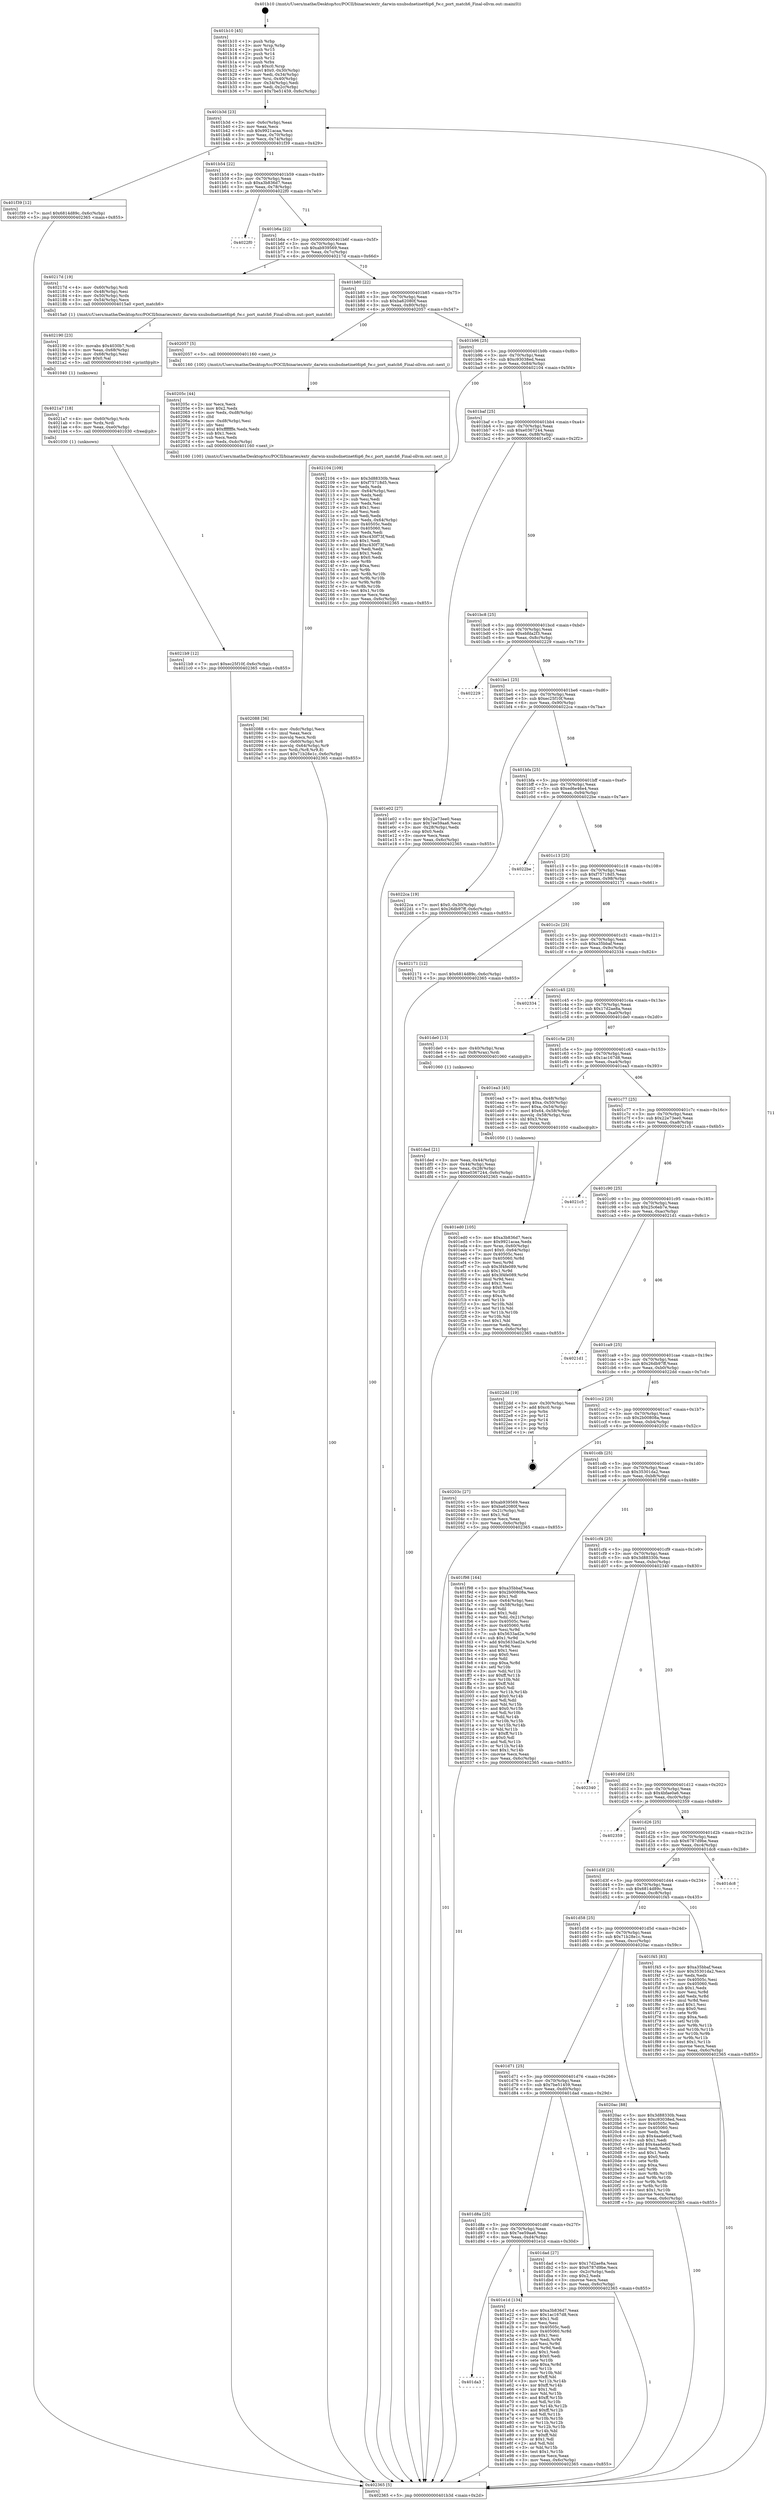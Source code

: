 digraph "0x401b10" {
  label = "0x401b10 (/mnt/c/Users/mathe/Desktop/tcc/POCII/binaries/extr_darwin-xnubsdnetinet6ip6_fw.c_port_match6_Final-ollvm.out::main(0))"
  labelloc = "t"
  node[shape=record]

  Entry [label="",width=0.3,height=0.3,shape=circle,fillcolor=black,style=filled]
  "0x401b3d" [label="{
     0x401b3d [23]\l
     | [instrs]\l
     &nbsp;&nbsp;0x401b3d \<+3\>: mov -0x6c(%rbp),%eax\l
     &nbsp;&nbsp;0x401b40 \<+2\>: mov %eax,%ecx\l
     &nbsp;&nbsp;0x401b42 \<+6\>: sub $0x9921acaa,%ecx\l
     &nbsp;&nbsp;0x401b48 \<+3\>: mov %eax,-0x70(%rbp)\l
     &nbsp;&nbsp;0x401b4b \<+3\>: mov %ecx,-0x74(%rbp)\l
     &nbsp;&nbsp;0x401b4e \<+6\>: je 0000000000401f39 \<main+0x429\>\l
  }"]
  "0x401f39" [label="{
     0x401f39 [12]\l
     | [instrs]\l
     &nbsp;&nbsp;0x401f39 \<+7\>: movl $0x6814d89c,-0x6c(%rbp)\l
     &nbsp;&nbsp;0x401f40 \<+5\>: jmp 0000000000402365 \<main+0x855\>\l
  }"]
  "0x401b54" [label="{
     0x401b54 [22]\l
     | [instrs]\l
     &nbsp;&nbsp;0x401b54 \<+5\>: jmp 0000000000401b59 \<main+0x49\>\l
     &nbsp;&nbsp;0x401b59 \<+3\>: mov -0x70(%rbp),%eax\l
     &nbsp;&nbsp;0x401b5c \<+5\>: sub $0xa3b836d7,%eax\l
     &nbsp;&nbsp;0x401b61 \<+3\>: mov %eax,-0x78(%rbp)\l
     &nbsp;&nbsp;0x401b64 \<+6\>: je 00000000004022f0 \<main+0x7e0\>\l
  }"]
  Exit [label="",width=0.3,height=0.3,shape=circle,fillcolor=black,style=filled,peripheries=2]
  "0x4022f0" [label="{
     0x4022f0\l
  }", style=dashed]
  "0x401b6a" [label="{
     0x401b6a [22]\l
     | [instrs]\l
     &nbsp;&nbsp;0x401b6a \<+5\>: jmp 0000000000401b6f \<main+0x5f\>\l
     &nbsp;&nbsp;0x401b6f \<+3\>: mov -0x70(%rbp),%eax\l
     &nbsp;&nbsp;0x401b72 \<+5\>: sub $0xab939569,%eax\l
     &nbsp;&nbsp;0x401b77 \<+3\>: mov %eax,-0x7c(%rbp)\l
     &nbsp;&nbsp;0x401b7a \<+6\>: je 000000000040217d \<main+0x66d\>\l
  }"]
  "0x4021b9" [label="{
     0x4021b9 [12]\l
     | [instrs]\l
     &nbsp;&nbsp;0x4021b9 \<+7\>: movl $0xec25f10f,-0x6c(%rbp)\l
     &nbsp;&nbsp;0x4021c0 \<+5\>: jmp 0000000000402365 \<main+0x855\>\l
  }"]
  "0x40217d" [label="{
     0x40217d [19]\l
     | [instrs]\l
     &nbsp;&nbsp;0x40217d \<+4\>: mov -0x60(%rbp),%rdi\l
     &nbsp;&nbsp;0x402181 \<+3\>: mov -0x48(%rbp),%esi\l
     &nbsp;&nbsp;0x402184 \<+4\>: mov -0x50(%rbp),%rdx\l
     &nbsp;&nbsp;0x402188 \<+3\>: mov -0x54(%rbp),%ecx\l
     &nbsp;&nbsp;0x40218b \<+5\>: call 00000000004015a0 \<port_match6\>\l
     | [calls]\l
     &nbsp;&nbsp;0x4015a0 \{1\} (/mnt/c/Users/mathe/Desktop/tcc/POCII/binaries/extr_darwin-xnubsdnetinet6ip6_fw.c_port_match6_Final-ollvm.out::port_match6)\l
  }"]
  "0x401b80" [label="{
     0x401b80 [22]\l
     | [instrs]\l
     &nbsp;&nbsp;0x401b80 \<+5\>: jmp 0000000000401b85 \<main+0x75\>\l
     &nbsp;&nbsp;0x401b85 \<+3\>: mov -0x70(%rbp),%eax\l
     &nbsp;&nbsp;0x401b88 \<+5\>: sub $0xba62080f,%eax\l
     &nbsp;&nbsp;0x401b8d \<+3\>: mov %eax,-0x80(%rbp)\l
     &nbsp;&nbsp;0x401b90 \<+6\>: je 0000000000402057 \<main+0x547\>\l
  }"]
  "0x4021a7" [label="{
     0x4021a7 [18]\l
     | [instrs]\l
     &nbsp;&nbsp;0x4021a7 \<+4\>: mov -0x60(%rbp),%rdx\l
     &nbsp;&nbsp;0x4021ab \<+3\>: mov %rdx,%rdi\l
     &nbsp;&nbsp;0x4021ae \<+6\>: mov %eax,-0xe0(%rbp)\l
     &nbsp;&nbsp;0x4021b4 \<+5\>: call 0000000000401030 \<free@plt\>\l
     | [calls]\l
     &nbsp;&nbsp;0x401030 \{1\} (unknown)\l
  }"]
  "0x402057" [label="{
     0x402057 [5]\l
     | [instrs]\l
     &nbsp;&nbsp;0x402057 \<+5\>: call 0000000000401160 \<next_i\>\l
     | [calls]\l
     &nbsp;&nbsp;0x401160 \{100\} (/mnt/c/Users/mathe/Desktop/tcc/POCII/binaries/extr_darwin-xnubsdnetinet6ip6_fw.c_port_match6_Final-ollvm.out::next_i)\l
  }"]
  "0x401b96" [label="{
     0x401b96 [25]\l
     | [instrs]\l
     &nbsp;&nbsp;0x401b96 \<+5\>: jmp 0000000000401b9b \<main+0x8b\>\l
     &nbsp;&nbsp;0x401b9b \<+3\>: mov -0x70(%rbp),%eax\l
     &nbsp;&nbsp;0x401b9e \<+5\>: sub $0xc93038ed,%eax\l
     &nbsp;&nbsp;0x401ba3 \<+6\>: mov %eax,-0x84(%rbp)\l
     &nbsp;&nbsp;0x401ba9 \<+6\>: je 0000000000402104 \<main+0x5f4\>\l
  }"]
  "0x402190" [label="{
     0x402190 [23]\l
     | [instrs]\l
     &nbsp;&nbsp;0x402190 \<+10\>: movabs $0x4030b7,%rdi\l
     &nbsp;&nbsp;0x40219a \<+3\>: mov %eax,-0x68(%rbp)\l
     &nbsp;&nbsp;0x40219d \<+3\>: mov -0x68(%rbp),%esi\l
     &nbsp;&nbsp;0x4021a0 \<+2\>: mov $0x0,%al\l
     &nbsp;&nbsp;0x4021a2 \<+5\>: call 0000000000401040 \<printf@plt\>\l
     | [calls]\l
     &nbsp;&nbsp;0x401040 \{1\} (unknown)\l
  }"]
  "0x402104" [label="{
     0x402104 [109]\l
     | [instrs]\l
     &nbsp;&nbsp;0x402104 \<+5\>: mov $0x3d88330b,%eax\l
     &nbsp;&nbsp;0x402109 \<+5\>: mov $0xf75718d5,%ecx\l
     &nbsp;&nbsp;0x40210e \<+2\>: xor %edx,%edx\l
     &nbsp;&nbsp;0x402110 \<+3\>: mov -0x64(%rbp),%esi\l
     &nbsp;&nbsp;0x402113 \<+2\>: mov %edx,%edi\l
     &nbsp;&nbsp;0x402115 \<+2\>: sub %esi,%edi\l
     &nbsp;&nbsp;0x402117 \<+2\>: mov %edx,%esi\l
     &nbsp;&nbsp;0x402119 \<+3\>: sub $0x1,%esi\l
     &nbsp;&nbsp;0x40211c \<+2\>: add %esi,%edi\l
     &nbsp;&nbsp;0x40211e \<+2\>: sub %edi,%edx\l
     &nbsp;&nbsp;0x402120 \<+3\>: mov %edx,-0x64(%rbp)\l
     &nbsp;&nbsp;0x402123 \<+7\>: mov 0x40505c,%edx\l
     &nbsp;&nbsp;0x40212a \<+7\>: mov 0x405060,%esi\l
     &nbsp;&nbsp;0x402131 \<+2\>: mov %edx,%edi\l
     &nbsp;&nbsp;0x402133 \<+6\>: sub $0xc430f73f,%edi\l
     &nbsp;&nbsp;0x402139 \<+3\>: sub $0x1,%edi\l
     &nbsp;&nbsp;0x40213c \<+6\>: add $0xc430f73f,%edi\l
     &nbsp;&nbsp;0x402142 \<+3\>: imul %edi,%edx\l
     &nbsp;&nbsp;0x402145 \<+3\>: and $0x1,%edx\l
     &nbsp;&nbsp;0x402148 \<+3\>: cmp $0x0,%edx\l
     &nbsp;&nbsp;0x40214b \<+4\>: sete %r8b\l
     &nbsp;&nbsp;0x40214f \<+3\>: cmp $0xa,%esi\l
     &nbsp;&nbsp;0x402152 \<+4\>: setl %r9b\l
     &nbsp;&nbsp;0x402156 \<+3\>: mov %r8b,%r10b\l
     &nbsp;&nbsp;0x402159 \<+3\>: and %r9b,%r10b\l
     &nbsp;&nbsp;0x40215c \<+3\>: xor %r9b,%r8b\l
     &nbsp;&nbsp;0x40215f \<+3\>: or %r8b,%r10b\l
     &nbsp;&nbsp;0x402162 \<+4\>: test $0x1,%r10b\l
     &nbsp;&nbsp;0x402166 \<+3\>: cmovne %ecx,%eax\l
     &nbsp;&nbsp;0x402169 \<+3\>: mov %eax,-0x6c(%rbp)\l
     &nbsp;&nbsp;0x40216c \<+5\>: jmp 0000000000402365 \<main+0x855\>\l
  }"]
  "0x401baf" [label="{
     0x401baf [25]\l
     | [instrs]\l
     &nbsp;&nbsp;0x401baf \<+5\>: jmp 0000000000401bb4 \<main+0xa4\>\l
     &nbsp;&nbsp;0x401bb4 \<+3\>: mov -0x70(%rbp),%eax\l
     &nbsp;&nbsp;0x401bb7 \<+5\>: sub $0xe0367244,%eax\l
     &nbsp;&nbsp;0x401bbc \<+6\>: mov %eax,-0x88(%rbp)\l
     &nbsp;&nbsp;0x401bc2 \<+6\>: je 0000000000401e02 \<main+0x2f2\>\l
  }"]
  "0x402088" [label="{
     0x402088 [36]\l
     | [instrs]\l
     &nbsp;&nbsp;0x402088 \<+6\>: mov -0xdc(%rbp),%ecx\l
     &nbsp;&nbsp;0x40208e \<+3\>: imul %eax,%ecx\l
     &nbsp;&nbsp;0x402091 \<+3\>: movslq %ecx,%rdi\l
     &nbsp;&nbsp;0x402094 \<+4\>: mov -0x60(%rbp),%r8\l
     &nbsp;&nbsp;0x402098 \<+4\>: movslq -0x64(%rbp),%r9\l
     &nbsp;&nbsp;0x40209c \<+4\>: mov %rdi,(%r8,%r9,8)\l
     &nbsp;&nbsp;0x4020a0 \<+7\>: movl $0x71b28e1c,-0x6c(%rbp)\l
     &nbsp;&nbsp;0x4020a7 \<+5\>: jmp 0000000000402365 \<main+0x855\>\l
  }"]
  "0x401e02" [label="{
     0x401e02 [27]\l
     | [instrs]\l
     &nbsp;&nbsp;0x401e02 \<+5\>: mov $0x22e73ee0,%eax\l
     &nbsp;&nbsp;0x401e07 \<+5\>: mov $0x7ee59aa6,%ecx\l
     &nbsp;&nbsp;0x401e0c \<+3\>: mov -0x28(%rbp),%edx\l
     &nbsp;&nbsp;0x401e0f \<+3\>: cmp $0x0,%edx\l
     &nbsp;&nbsp;0x401e12 \<+3\>: cmove %ecx,%eax\l
     &nbsp;&nbsp;0x401e15 \<+3\>: mov %eax,-0x6c(%rbp)\l
     &nbsp;&nbsp;0x401e18 \<+5\>: jmp 0000000000402365 \<main+0x855\>\l
  }"]
  "0x401bc8" [label="{
     0x401bc8 [25]\l
     | [instrs]\l
     &nbsp;&nbsp;0x401bc8 \<+5\>: jmp 0000000000401bcd \<main+0xbd\>\l
     &nbsp;&nbsp;0x401bcd \<+3\>: mov -0x70(%rbp),%eax\l
     &nbsp;&nbsp;0x401bd0 \<+5\>: sub $0xebfda2f3,%eax\l
     &nbsp;&nbsp;0x401bd5 \<+6\>: mov %eax,-0x8c(%rbp)\l
     &nbsp;&nbsp;0x401bdb \<+6\>: je 0000000000402229 \<main+0x719\>\l
  }"]
  "0x40205c" [label="{
     0x40205c [44]\l
     | [instrs]\l
     &nbsp;&nbsp;0x40205c \<+2\>: xor %ecx,%ecx\l
     &nbsp;&nbsp;0x40205e \<+5\>: mov $0x2,%edx\l
     &nbsp;&nbsp;0x402063 \<+6\>: mov %edx,-0xd8(%rbp)\l
     &nbsp;&nbsp;0x402069 \<+1\>: cltd\l
     &nbsp;&nbsp;0x40206a \<+6\>: mov -0xd8(%rbp),%esi\l
     &nbsp;&nbsp;0x402070 \<+2\>: idiv %esi\l
     &nbsp;&nbsp;0x402072 \<+6\>: imul $0xfffffffe,%edx,%edx\l
     &nbsp;&nbsp;0x402078 \<+3\>: sub $0x1,%ecx\l
     &nbsp;&nbsp;0x40207b \<+2\>: sub %ecx,%edx\l
     &nbsp;&nbsp;0x40207d \<+6\>: mov %edx,-0xdc(%rbp)\l
     &nbsp;&nbsp;0x402083 \<+5\>: call 0000000000401160 \<next_i\>\l
     | [calls]\l
     &nbsp;&nbsp;0x401160 \{100\} (/mnt/c/Users/mathe/Desktop/tcc/POCII/binaries/extr_darwin-xnubsdnetinet6ip6_fw.c_port_match6_Final-ollvm.out::next_i)\l
  }"]
  "0x402229" [label="{
     0x402229\l
  }", style=dashed]
  "0x401be1" [label="{
     0x401be1 [25]\l
     | [instrs]\l
     &nbsp;&nbsp;0x401be1 \<+5\>: jmp 0000000000401be6 \<main+0xd6\>\l
     &nbsp;&nbsp;0x401be6 \<+3\>: mov -0x70(%rbp),%eax\l
     &nbsp;&nbsp;0x401be9 \<+5\>: sub $0xec25f10f,%eax\l
     &nbsp;&nbsp;0x401bee \<+6\>: mov %eax,-0x90(%rbp)\l
     &nbsp;&nbsp;0x401bf4 \<+6\>: je 00000000004022ca \<main+0x7ba\>\l
  }"]
  "0x401ed0" [label="{
     0x401ed0 [105]\l
     | [instrs]\l
     &nbsp;&nbsp;0x401ed0 \<+5\>: mov $0xa3b836d7,%ecx\l
     &nbsp;&nbsp;0x401ed5 \<+5\>: mov $0x9921acaa,%edx\l
     &nbsp;&nbsp;0x401eda \<+4\>: mov %rax,-0x60(%rbp)\l
     &nbsp;&nbsp;0x401ede \<+7\>: movl $0x0,-0x64(%rbp)\l
     &nbsp;&nbsp;0x401ee5 \<+7\>: mov 0x40505c,%esi\l
     &nbsp;&nbsp;0x401eec \<+8\>: mov 0x405060,%r8d\l
     &nbsp;&nbsp;0x401ef4 \<+3\>: mov %esi,%r9d\l
     &nbsp;&nbsp;0x401ef7 \<+7\>: sub $0x3f4fe089,%r9d\l
     &nbsp;&nbsp;0x401efe \<+4\>: sub $0x1,%r9d\l
     &nbsp;&nbsp;0x401f02 \<+7\>: add $0x3f4fe089,%r9d\l
     &nbsp;&nbsp;0x401f09 \<+4\>: imul %r9d,%esi\l
     &nbsp;&nbsp;0x401f0d \<+3\>: and $0x1,%esi\l
     &nbsp;&nbsp;0x401f10 \<+3\>: cmp $0x0,%esi\l
     &nbsp;&nbsp;0x401f13 \<+4\>: sete %r10b\l
     &nbsp;&nbsp;0x401f17 \<+4\>: cmp $0xa,%r8d\l
     &nbsp;&nbsp;0x401f1b \<+4\>: setl %r11b\l
     &nbsp;&nbsp;0x401f1f \<+3\>: mov %r10b,%bl\l
     &nbsp;&nbsp;0x401f22 \<+3\>: and %r11b,%bl\l
     &nbsp;&nbsp;0x401f25 \<+3\>: xor %r11b,%r10b\l
     &nbsp;&nbsp;0x401f28 \<+3\>: or %r10b,%bl\l
     &nbsp;&nbsp;0x401f2b \<+3\>: test $0x1,%bl\l
     &nbsp;&nbsp;0x401f2e \<+3\>: cmovne %edx,%ecx\l
     &nbsp;&nbsp;0x401f31 \<+3\>: mov %ecx,-0x6c(%rbp)\l
     &nbsp;&nbsp;0x401f34 \<+5\>: jmp 0000000000402365 \<main+0x855\>\l
  }"]
  "0x4022ca" [label="{
     0x4022ca [19]\l
     | [instrs]\l
     &nbsp;&nbsp;0x4022ca \<+7\>: movl $0x0,-0x30(%rbp)\l
     &nbsp;&nbsp;0x4022d1 \<+7\>: movl $0x26db97ff,-0x6c(%rbp)\l
     &nbsp;&nbsp;0x4022d8 \<+5\>: jmp 0000000000402365 \<main+0x855\>\l
  }"]
  "0x401bfa" [label="{
     0x401bfa [25]\l
     | [instrs]\l
     &nbsp;&nbsp;0x401bfa \<+5\>: jmp 0000000000401bff \<main+0xef\>\l
     &nbsp;&nbsp;0x401bff \<+3\>: mov -0x70(%rbp),%eax\l
     &nbsp;&nbsp;0x401c02 \<+5\>: sub $0xed6e46e4,%eax\l
     &nbsp;&nbsp;0x401c07 \<+6\>: mov %eax,-0x94(%rbp)\l
     &nbsp;&nbsp;0x401c0d \<+6\>: je 00000000004022be \<main+0x7ae\>\l
  }"]
  "0x401da3" [label="{
     0x401da3\l
  }", style=dashed]
  "0x4022be" [label="{
     0x4022be\l
  }", style=dashed]
  "0x401c13" [label="{
     0x401c13 [25]\l
     | [instrs]\l
     &nbsp;&nbsp;0x401c13 \<+5\>: jmp 0000000000401c18 \<main+0x108\>\l
     &nbsp;&nbsp;0x401c18 \<+3\>: mov -0x70(%rbp),%eax\l
     &nbsp;&nbsp;0x401c1b \<+5\>: sub $0xf75718d5,%eax\l
     &nbsp;&nbsp;0x401c20 \<+6\>: mov %eax,-0x98(%rbp)\l
     &nbsp;&nbsp;0x401c26 \<+6\>: je 0000000000402171 \<main+0x661\>\l
  }"]
  "0x401e1d" [label="{
     0x401e1d [134]\l
     | [instrs]\l
     &nbsp;&nbsp;0x401e1d \<+5\>: mov $0xa3b836d7,%eax\l
     &nbsp;&nbsp;0x401e22 \<+5\>: mov $0x1ac167d8,%ecx\l
     &nbsp;&nbsp;0x401e27 \<+2\>: mov $0x1,%dl\l
     &nbsp;&nbsp;0x401e29 \<+2\>: xor %esi,%esi\l
     &nbsp;&nbsp;0x401e2b \<+7\>: mov 0x40505c,%edi\l
     &nbsp;&nbsp;0x401e32 \<+8\>: mov 0x405060,%r8d\l
     &nbsp;&nbsp;0x401e3a \<+3\>: sub $0x1,%esi\l
     &nbsp;&nbsp;0x401e3d \<+3\>: mov %edi,%r9d\l
     &nbsp;&nbsp;0x401e40 \<+3\>: add %esi,%r9d\l
     &nbsp;&nbsp;0x401e43 \<+4\>: imul %r9d,%edi\l
     &nbsp;&nbsp;0x401e47 \<+3\>: and $0x1,%edi\l
     &nbsp;&nbsp;0x401e4a \<+3\>: cmp $0x0,%edi\l
     &nbsp;&nbsp;0x401e4d \<+4\>: sete %r10b\l
     &nbsp;&nbsp;0x401e51 \<+4\>: cmp $0xa,%r8d\l
     &nbsp;&nbsp;0x401e55 \<+4\>: setl %r11b\l
     &nbsp;&nbsp;0x401e59 \<+3\>: mov %r10b,%bl\l
     &nbsp;&nbsp;0x401e5c \<+3\>: xor $0xff,%bl\l
     &nbsp;&nbsp;0x401e5f \<+3\>: mov %r11b,%r14b\l
     &nbsp;&nbsp;0x401e62 \<+4\>: xor $0xff,%r14b\l
     &nbsp;&nbsp;0x401e66 \<+3\>: xor $0x1,%dl\l
     &nbsp;&nbsp;0x401e69 \<+3\>: mov %bl,%r15b\l
     &nbsp;&nbsp;0x401e6c \<+4\>: and $0xff,%r15b\l
     &nbsp;&nbsp;0x401e70 \<+3\>: and %dl,%r10b\l
     &nbsp;&nbsp;0x401e73 \<+3\>: mov %r14b,%r12b\l
     &nbsp;&nbsp;0x401e76 \<+4\>: and $0xff,%r12b\l
     &nbsp;&nbsp;0x401e7a \<+3\>: and %dl,%r11b\l
     &nbsp;&nbsp;0x401e7d \<+3\>: or %r10b,%r15b\l
     &nbsp;&nbsp;0x401e80 \<+3\>: or %r11b,%r12b\l
     &nbsp;&nbsp;0x401e83 \<+3\>: xor %r12b,%r15b\l
     &nbsp;&nbsp;0x401e86 \<+3\>: or %r14b,%bl\l
     &nbsp;&nbsp;0x401e89 \<+3\>: xor $0xff,%bl\l
     &nbsp;&nbsp;0x401e8c \<+3\>: or $0x1,%dl\l
     &nbsp;&nbsp;0x401e8f \<+2\>: and %dl,%bl\l
     &nbsp;&nbsp;0x401e91 \<+3\>: or %bl,%r15b\l
     &nbsp;&nbsp;0x401e94 \<+4\>: test $0x1,%r15b\l
     &nbsp;&nbsp;0x401e98 \<+3\>: cmovne %ecx,%eax\l
     &nbsp;&nbsp;0x401e9b \<+3\>: mov %eax,-0x6c(%rbp)\l
     &nbsp;&nbsp;0x401e9e \<+5\>: jmp 0000000000402365 \<main+0x855\>\l
  }"]
  "0x402171" [label="{
     0x402171 [12]\l
     | [instrs]\l
     &nbsp;&nbsp;0x402171 \<+7\>: movl $0x6814d89c,-0x6c(%rbp)\l
     &nbsp;&nbsp;0x402178 \<+5\>: jmp 0000000000402365 \<main+0x855\>\l
  }"]
  "0x401c2c" [label="{
     0x401c2c [25]\l
     | [instrs]\l
     &nbsp;&nbsp;0x401c2c \<+5\>: jmp 0000000000401c31 \<main+0x121\>\l
     &nbsp;&nbsp;0x401c31 \<+3\>: mov -0x70(%rbp),%eax\l
     &nbsp;&nbsp;0x401c34 \<+5\>: sub $0xa35bbaf,%eax\l
     &nbsp;&nbsp;0x401c39 \<+6\>: mov %eax,-0x9c(%rbp)\l
     &nbsp;&nbsp;0x401c3f \<+6\>: je 0000000000402334 \<main+0x824\>\l
  }"]
  "0x401ded" [label="{
     0x401ded [21]\l
     | [instrs]\l
     &nbsp;&nbsp;0x401ded \<+3\>: mov %eax,-0x44(%rbp)\l
     &nbsp;&nbsp;0x401df0 \<+3\>: mov -0x44(%rbp),%eax\l
     &nbsp;&nbsp;0x401df3 \<+3\>: mov %eax,-0x28(%rbp)\l
     &nbsp;&nbsp;0x401df6 \<+7\>: movl $0xe0367244,-0x6c(%rbp)\l
     &nbsp;&nbsp;0x401dfd \<+5\>: jmp 0000000000402365 \<main+0x855\>\l
  }"]
  "0x402334" [label="{
     0x402334\l
  }", style=dashed]
  "0x401c45" [label="{
     0x401c45 [25]\l
     | [instrs]\l
     &nbsp;&nbsp;0x401c45 \<+5\>: jmp 0000000000401c4a \<main+0x13a\>\l
     &nbsp;&nbsp;0x401c4a \<+3\>: mov -0x70(%rbp),%eax\l
     &nbsp;&nbsp;0x401c4d \<+5\>: sub $0x17d2ae8a,%eax\l
     &nbsp;&nbsp;0x401c52 \<+6\>: mov %eax,-0xa0(%rbp)\l
     &nbsp;&nbsp;0x401c58 \<+6\>: je 0000000000401de0 \<main+0x2d0\>\l
  }"]
  "0x401b10" [label="{
     0x401b10 [45]\l
     | [instrs]\l
     &nbsp;&nbsp;0x401b10 \<+1\>: push %rbp\l
     &nbsp;&nbsp;0x401b11 \<+3\>: mov %rsp,%rbp\l
     &nbsp;&nbsp;0x401b14 \<+2\>: push %r15\l
     &nbsp;&nbsp;0x401b16 \<+2\>: push %r14\l
     &nbsp;&nbsp;0x401b18 \<+2\>: push %r12\l
     &nbsp;&nbsp;0x401b1a \<+1\>: push %rbx\l
     &nbsp;&nbsp;0x401b1b \<+7\>: sub $0xc0,%rsp\l
     &nbsp;&nbsp;0x401b22 \<+7\>: movl $0x0,-0x30(%rbp)\l
     &nbsp;&nbsp;0x401b29 \<+3\>: mov %edi,-0x34(%rbp)\l
     &nbsp;&nbsp;0x401b2c \<+4\>: mov %rsi,-0x40(%rbp)\l
     &nbsp;&nbsp;0x401b30 \<+3\>: mov -0x34(%rbp),%edi\l
     &nbsp;&nbsp;0x401b33 \<+3\>: mov %edi,-0x2c(%rbp)\l
     &nbsp;&nbsp;0x401b36 \<+7\>: movl $0x7be51459,-0x6c(%rbp)\l
  }"]
  "0x401de0" [label="{
     0x401de0 [13]\l
     | [instrs]\l
     &nbsp;&nbsp;0x401de0 \<+4\>: mov -0x40(%rbp),%rax\l
     &nbsp;&nbsp;0x401de4 \<+4\>: mov 0x8(%rax),%rdi\l
     &nbsp;&nbsp;0x401de8 \<+5\>: call 0000000000401060 \<atoi@plt\>\l
     | [calls]\l
     &nbsp;&nbsp;0x401060 \{1\} (unknown)\l
  }"]
  "0x401c5e" [label="{
     0x401c5e [25]\l
     | [instrs]\l
     &nbsp;&nbsp;0x401c5e \<+5\>: jmp 0000000000401c63 \<main+0x153\>\l
     &nbsp;&nbsp;0x401c63 \<+3\>: mov -0x70(%rbp),%eax\l
     &nbsp;&nbsp;0x401c66 \<+5\>: sub $0x1ac167d8,%eax\l
     &nbsp;&nbsp;0x401c6b \<+6\>: mov %eax,-0xa4(%rbp)\l
     &nbsp;&nbsp;0x401c71 \<+6\>: je 0000000000401ea3 \<main+0x393\>\l
  }"]
  "0x402365" [label="{
     0x402365 [5]\l
     | [instrs]\l
     &nbsp;&nbsp;0x402365 \<+5\>: jmp 0000000000401b3d \<main+0x2d\>\l
  }"]
  "0x401ea3" [label="{
     0x401ea3 [45]\l
     | [instrs]\l
     &nbsp;&nbsp;0x401ea3 \<+7\>: movl $0xa,-0x48(%rbp)\l
     &nbsp;&nbsp;0x401eaa \<+8\>: movq $0xa,-0x50(%rbp)\l
     &nbsp;&nbsp;0x401eb2 \<+7\>: movl $0xa,-0x54(%rbp)\l
     &nbsp;&nbsp;0x401eb9 \<+7\>: movl $0x64,-0x58(%rbp)\l
     &nbsp;&nbsp;0x401ec0 \<+4\>: movslq -0x58(%rbp),%rax\l
     &nbsp;&nbsp;0x401ec4 \<+4\>: shl $0x3,%rax\l
     &nbsp;&nbsp;0x401ec8 \<+3\>: mov %rax,%rdi\l
     &nbsp;&nbsp;0x401ecb \<+5\>: call 0000000000401050 \<malloc@plt\>\l
     | [calls]\l
     &nbsp;&nbsp;0x401050 \{1\} (unknown)\l
  }"]
  "0x401c77" [label="{
     0x401c77 [25]\l
     | [instrs]\l
     &nbsp;&nbsp;0x401c77 \<+5\>: jmp 0000000000401c7c \<main+0x16c\>\l
     &nbsp;&nbsp;0x401c7c \<+3\>: mov -0x70(%rbp),%eax\l
     &nbsp;&nbsp;0x401c7f \<+5\>: sub $0x22e73ee0,%eax\l
     &nbsp;&nbsp;0x401c84 \<+6\>: mov %eax,-0xa8(%rbp)\l
     &nbsp;&nbsp;0x401c8a \<+6\>: je 00000000004021c5 \<main+0x6b5\>\l
  }"]
  "0x401d8a" [label="{
     0x401d8a [25]\l
     | [instrs]\l
     &nbsp;&nbsp;0x401d8a \<+5\>: jmp 0000000000401d8f \<main+0x27f\>\l
     &nbsp;&nbsp;0x401d8f \<+3\>: mov -0x70(%rbp),%eax\l
     &nbsp;&nbsp;0x401d92 \<+5\>: sub $0x7ee59aa6,%eax\l
     &nbsp;&nbsp;0x401d97 \<+6\>: mov %eax,-0xd4(%rbp)\l
     &nbsp;&nbsp;0x401d9d \<+6\>: je 0000000000401e1d \<main+0x30d\>\l
  }"]
  "0x4021c5" [label="{
     0x4021c5\l
  }", style=dashed]
  "0x401c90" [label="{
     0x401c90 [25]\l
     | [instrs]\l
     &nbsp;&nbsp;0x401c90 \<+5\>: jmp 0000000000401c95 \<main+0x185\>\l
     &nbsp;&nbsp;0x401c95 \<+3\>: mov -0x70(%rbp),%eax\l
     &nbsp;&nbsp;0x401c98 \<+5\>: sub $0x25c6eb7e,%eax\l
     &nbsp;&nbsp;0x401c9d \<+6\>: mov %eax,-0xac(%rbp)\l
     &nbsp;&nbsp;0x401ca3 \<+6\>: je 00000000004021d1 \<main+0x6c1\>\l
  }"]
  "0x401dad" [label="{
     0x401dad [27]\l
     | [instrs]\l
     &nbsp;&nbsp;0x401dad \<+5\>: mov $0x17d2ae8a,%eax\l
     &nbsp;&nbsp;0x401db2 \<+5\>: mov $0x6787d9be,%ecx\l
     &nbsp;&nbsp;0x401db7 \<+3\>: mov -0x2c(%rbp),%edx\l
     &nbsp;&nbsp;0x401dba \<+3\>: cmp $0x2,%edx\l
     &nbsp;&nbsp;0x401dbd \<+3\>: cmovne %ecx,%eax\l
     &nbsp;&nbsp;0x401dc0 \<+3\>: mov %eax,-0x6c(%rbp)\l
     &nbsp;&nbsp;0x401dc3 \<+5\>: jmp 0000000000402365 \<main+0x855\>\l
  }"]
  "0x4021d1" [label="{
     0x4021d1\l
  }", style=dashed]
  "0x401ca9" [label="{
     0x401ca9 [25]\l
     | [instrs]\l
     &nbsp;&nbsp;0x401ca9 \<+5\>: jmp 0000000000401cae \<main+0x19e\>\l
     &nbsp;&nbsp;0x401cae \<+3\>: mov -0x70(%rbp),%eax\l
     &nbsp;&nbsp;0x401cb1 \<+5\>: sub $0x26db97ff,%eax\l
     &nbsp;&nbsp;0x401cb6 \<+6\>: mov %eax,-0xb0(%rbp)\l
     &nbsp;&nbsp;0x401cbc \<+6\>: je 00000000004022dd \<main+0x7cd\>\l
  }"]
  "0x401d71" [label="{
     0x401d71 [25]\l
     | [instrs]\l
     &nbsp;&nbsp;0x401d71 \<+5\>: jmp 0000000000401d76 \<main+0x266\>\l
     &nbsp;&nbsp;0x401d76 \<+3\>: mov -0x70(%rbp),%eax\l
     &nbsp;&nbsp;0x401d79 \<+5\>: sub $0x7be51459,%eax\l
     &nbsp;&nbsp;0x401d7e \<+6\>: mov %eax,-0xd0(%rbp)\l
     &nbsp;&nbsp;0x401d84 \<+6\>: je 0000000000401dad \<main+0x29d\>\l
  }"]
  "0x4022dd" [label="{
     0x4022dd [19]\l
     | [instrs]\l
     &nbsp;&nbsp;0x4022dd \<+3\>: mov -0x30(%rbp),%eax\l
     &nbsp;&nbsp;0x4022e0 \<+7\>: add $0xc0,%rsp\l
     &nbsp;&nbsp;0x4022e7 \<+1\>: pop %rbx\l
     &nbsp;&nbsp;0x4022e8 \<+2\>: pop %r12\l
     &nbsp;&nbsp;0x4022ea \<+2\>: pop %r14\l
     &nbsp;&nbsp;0x4022ec \<+2\>: pop %r15\l
     &nbsp;&nbsp;0x4022ee \<+1\>: pop %rbp\l
     &nbsp;&nbsp;0x4022ef \<+1\>: ret\l
  }"]
  "0x401cc2" [label="{
     0x401cc2 [25]\l
     | [instrs]\l
     &nbsp;&nbsp;0x401cc2 \<+5\>: jmp 0000000000401cc7 \<main+0x1b7\>\l
     &nbsp;&nbsp;0x401cc7 \<+3\>: mov -0x70(%rbp),%eax\l
     &nbsp;&nbsp;0x401cca \<+5\>: sub $0x2b00808a,%eax\l
     &nbsp;&nbsp;0x401ccf \<+6\>: mov %eax,-0xb4(%rbp)\l
     &nbsp;&nbsp;0x401cd5 \<+6\>: je 000000000040203c \<main+0x52c\>\l
  }"]
  "0x4020ac" [label="{
     0x4020ac [88]\l
     | [instrs]\l
     &nbsp;&nbsp;0x4020ac \<+5\>: mov $0x3d88330b,%eax\l
     &nbsp;&nbsp;0x4020b1 \<+5\>: mov $0xc93038ed,%ecx\l
     &nbsp;&nbsp;0x4020b6 \<+7\>: mov 0x40505c,%edx\l
     &nbsp;&nbsp;0x4020bd \<+7\>: mov 0x405060,%esi\l
     &nbsp;&nbsp;0x4020c4 \<+2\>: mov %edx,%edi\l
     &nbsp;&nbsp;0x4020c6 \<+6\>: sub $0x4aade6cf,%edi\l
     &nbsp;&nbsp;0x4020cc \<+3\>: sub $0x1,%edi\l
     &nbsp;&nbsp;0x4020cf \<+6\>: add $0x4aade6cf,%edi\l
     &nbsp;&nbsp;0x4020d5 \<+3\>: imul %edi,%edx\l
     &nbsp;&nbsp;0x4020d8 \<+3\>: and $0x1,%edx\l
     &nbsp;&nbsp;0x4020db \<+3\>: cmp $0x0,%edx\l
     &nbsp;&nbsp;0x4020de \<+4\>: sete %r8b\l
     &nbsp;&nbsp;0x4020e2 \<+3\>: cmp $0xa,%esi\l
     &nbsp;&nbsp;0x4020e5 \<+4\>: setl %r9b\l
     &nbsp;&nbsp;0x4020e9 \<+3\>: mov %r8b,%r10b\l
     &nbsp;&nbsp;0x4020ec \<+3\>: and %r9b,%r10b\l
     &nbsp;&nbsp;0x4020ef \<+3\>: xor %r9b,%r8b\l
     &nbsp;&nbsp;0x4020f2 \<+3\>: or %r8b,%r10b\l
     &nbsp;&nbsp;0x4020f5 \<+4\>: test $0x1,%r10b\l
     &nbsp;&nbsp;0x4020f9 \<+3\>: cmovne %ecx,%eax\l
     &nbsp;&nbsp;0x4020fc \<+3\>: mov %eax,-0x6c(%rbp)\l
     &nbsp;&nbsp;0x4020ff \<+5\>: jmp 0000000000402365 \<main+0x855\>\l
  }"]
  "0x40203c" [label="{
     0x40203c [27]\l
     | [instrs]\l
     &nbsp;&nbsp;0x40203c \<+5\>: mov $0xab939569,%eax\l
     &nbsp;&nbsp;0x402041 \<+5\>: mov $0xba62080f,%ecx\l
     &nbsp;&nbsp;0x402046 \<+3\>: mov -0x21(%rbp),%dl\l
     &nbsp;&nbsp;0x402049 \<+3\>: test $0x1,%dl\l
     &nbsp;&nbsp;0x40204c \<+3\>: cmovne %ecx,%eax\l
     &nbsp;&nbsp;0x40204f \<+3\>: mov %eax,-0x6c(%rbp)\l
     &nbsp;&nbsp;0x402052 \<+5\>: jmp 0000000000402365 \<main+0x855\>\l
  }"]
  "0x401cdb" [label="{
     0x401cdb [25]\l
     | [instrs]\l
     &nbsp;&nbsp;0x401cdb \<+5\>: jmp 0000000000401ce0 \<main+0x1d0\>\l
     &nbsp;&nbsp;0x401ce0 \<+3\>: mov -0x70(%rbp),%eax\l
     &nbsp;&nbsp;0x401ce3 \<+5\>: sub $0x35301da2,%eax\l
     &nbsp;&nbsp;0x401ce8 \<+6\>: mov %eax,-0xb8(%rbp)\l
     &nbsp;&nbsp;0x401cee \<+6\>: je 0000000000401f98 \<main+0x488\>\l
  }"]
  "0x401d58" [label="{
     0x401d58 [25]\l
     | [instrs]\l
     &nbsp;&nbsp;0x401d58 \<+5\>: jmp 0000000000401d5d \<main+0x24d\>\l
     &nbsp;&nbsp;0x401d5d \<+3\>: mov -0x70(%rbp),%eax\l
     &nbsp;&nbsp;0x401d60 \<+5\>: sub $0x71b28e1c,%eax\l
     &nbsp;&nbsp;0x401d65 \<+6\>: mov %eax,-0xcc(%rbp)\l
     &nbsp;&nbsp;0x401d6b \<+6\>: je 00000000004020ac \<main+0x59c\>\l
  }"]
  "0x401f98" [label="{
     0x401f98 [164]\l
     | [instrs]\l
     &nbsp;&nbsp;0x401f98 \<+5\>: mov $0xa35bbaf,%eax\l
     &nbsp;&nbsp;0x401f9d \<+5\>: mov $0x2b00808a,%ecx\l
     &nbsp;&nbsp;0x401fa2 \<+2\>: mov $0x1,%dl\l
     &nbsp;&nbsp;0x401fa4 \<+3\>: mov -0x64(%rbp),%esi\l
     &nbsp;&nbsp;0x401fa7 \<+3\>: cmp -0x58(%rbp),%esi\l
     &nbsp;&nbsp;0x401faa \<+4\>: setl %dil\l
     &nbsp;&nbsp;0x401fae \<+4\>: and $0x1,%dil\l
     &nbsp;&nbsp;0x401fb2 \<+4\>: mov %dil,-0x21(%rbp)\l
     &nbsp;&nbsp;0x401fb6 \<+7\>: mov 0x40505c,%esi\l
     &nbsp;&nbsp;0x401fbd \<+8\>: mov 0x405060,%r8d\l
     &nbsp;&nbsp;0x401fc5 \<+3\>: mov %esi,%r9d\l
     &nbsp;&nbsp;0x401fc8 \<+7\>: sub $0x5633ad2e,%r9d\l
     &nbsp;&nbsp;0x401fcf \<+4\>: sub $0x1,%r9d\l
     &nbsp;&nbsp;0x401fd3 \<+7\>: add $0x5633ad2e,%r9d\l
     &nbsp;&nbsp;0x401fda \<+4\>: imul %r9d,%esi\l
     &nbsp;&nbsp;0x401fde \<+3\>: and $0x1,%esi\l
     &nbsp;&nbsp;0x401fe1 \<+3\>: cmp $0x0,%esi\l
     &nbsp;&nbsp;0x401fe4 \<+4\>: sete %dil\l
     &nbsp;&nbsp;0x401fe8 \<+4\>: cmp $0xa,%r8d\l
     &nbsp;&nbsp;0x401fec \<+4\>: setl %r10b\l
     &nbsp;&nbsp;0x401ff0 \<+3\>: mov %dil,%r11b\l
     &nbsp;&nbsp;0x401ff3 \<+4\>: xor $0xff,%r11b\l
     &nbsp;&nbsp;0x401ff7 \<+3\>: mov %r10b,%bl\l
     &nbsp;&nbsp;0x401ffa \<+3\>: xor $0xff,%bl\l
     &nbsp;&nbsp;0x401ffd \<+3\>: xor $0x0,%dl\l
     &nbsp;&nbsp;0x402000 \<+3\>: mov %r11b,%r14b\l
     &nbsp;&nbsp;0x402003 \<+4\>: and $0x0,%r14b\l
     &nbsp;&nbsp;0x402007 \<+3\>: and %dl,%dil\l
     &nbsp;&nbsp;0x40200a \<+3\>: mov %bl,%r15b\l
     &nbsp;&nbsp;0x40200d \<+4\>: and $0x0,%r15b\l
     &nbsp;&nbsp;0x402011 \<+3\>: and %dl,%r10b\l
     &nbsp;&nbsp;0x402014 \<+3\>: or %dil,%r14b\l
     &nbsp;&nbsp;0x402017 \<+3\>: or %r10b,%r15b\l
     &nbsp;&nbsp;0x40201a \<+3\>: xor %r15b,%r14b\l
     &nbsp;&nbsp;0x40201d \<+3\>: or %bl,%r11b\l
     &nbsp;&nbsp;0x402020 \<+4\>: xor $0xff,%r11b\l
     &nbsp;&nbsp;0x402024 \<+3\>: or $0x0,%dl\l
     &nbsp;&nbsp;0x402027 \<+3\>: and %dl,%r11b\l
     &nbsp;&nbsp;0x40202a \<+3\>: or %r11b,%r14b\l
     &nbsp;&nbsp;0x40202d \<+4\>: test $0x1,%r14b\l
     &nbsp;&nbsp;0x402031 \<+3\>: cmovne %ecx,%eax\l
     &nbsp;&nbsp;0x402034 \<+3\>: mov %eax,-0x6c(%rbp)\l
     &nbsp;&nbsp;0x402037 \<+5\>: jmp 0000000000402365 \<main+0x855\>\l
  }"]
  "0x401cf4" [label="{
     0x401cf4 [25]\l
     | [instrs]\l
     &nbsp;&nbsp;0x401cf4 \<+5\>: jmp 0000000000401cf9 \<main+0x1e9\>\l
     &nbsp;&nbsp;0x401cf9 \<+3\>: mov -0x70(%rbp),%eax\l
     &nbsp;&nbsp;0x401cfc \<+5\>: sub $0x3d88330b,%eax\l
     &nbsp;&nbsp;0x401d01 \<+6\>: mov %eax,-0xbc(%rbp)\l
     &nbsp;&nbsp;0x401d07 \<+6\>: je 0000000000402340 \<main+0x830\>\l
  }"]
  "0x401f45" [label="{
     0x401f45 [83]\l
     | [instrs]\l
     &nbsp;&nbsp;0x401f45 \<+5\>: mov $0xa35bbaf,%eax\l
     &nbsp;&nbsp;0x401f4a \<+5\>: mov $0x35301da2,%ecx\l
     &nbsp;&nbsp;0x401f4f \<+2\>: xor %edx,%edx\l
     &nbsp;&nbsp;0x401f51 \<+7\>: mov 0x40505c,%esi\l
     &nbsp;&nbsp;0x401f58 \<+7\>: mov 0x405060,%edi\l
     &nbsp;&nbsp;0x401f5f \<+3\>: sub $0x1,%edx\l
     &nbsp;&nbsp;0x401f62 \<+3\>: mov %esi,%r8d\l
     &nbsp;&nbsp;0x401f65 \<+3\>: add %edx,%r8d\l
     &nbsp;&nbsp;0x401f68 \<+4\>: imul %r8d,%esi\l
     &nbsp;&nbsp;0x401f6c \<+3\>: and $0x1,%esi\l
     &nbsp;&nbsp;0x401f6f \<+3\>: cmp $0x0,%esi\l
     &nbsp;&nbsp;0x401f72 \<+4\>: sete %r9b\l
     &nbsp;&nbsp;0x401f76 \<+3\>: cmp $0xa,%edi\l
     &nbsp;&nbsp;0x401f79 \<+4\>: setl %r10b\l
     &nbsp;&nbsp;0x401f7d \<+3\>: mov %r9b,%r11b\l
     &nbsp;&nbsp;0x401f80 \<+3\>: and %r10b,%r11b\l
     &nbsp;&nbsp;0x401f83 \<+3\>: xor %r10b,%r9b\l
     &nbsp;&nbsp;0x401f86 \<+3\>: or %r9b,%r11b\l
     &nbsp;&nbsp;0x401f89 \<+4\>: test $0x1,%r11b\l
     &nbsp;&nbsp;0x401f8d \<+3\>: cmovne %ecx,%eax\l
     &nbsp;&nbsp;0x401f90 \<+3\>: mov %eax,-0x6c(%rbp)\l
     &nbsp;&nbsp;0x401f93 \<+5\>: jmp 0000000000402365 \<main+0x855\>\l
  }"]
  "0x402340" [label="{
     0x402340\l
  }", style=dashed]
  "0x401d0d" [label="{
     0x401d0d [25]\l
     | [instrs]\l
     &nbsp;&nbsp;0x401d0d \<+5\>: jmp 0000000000401d12 \<main+0x202\>\l
     &nbsp;&nbsp;0x401d12 \<+3\>: mov -0x70(%rbp),%eax\l
     &nbsp;&nbsp;0x401d15 \<+5\>: sub $0x4bfae0a6,%eax\l
     &nbsp;&nbsp;0x401d1a \<+6\>: mov %eax,-0xc0(%rbp)\l
     &nbsp;&nbsp;0x401d20 \<+6\>: je 0000000000402359 \<main+0x849\>\l
  }"]
  "0x401d3f" [label="{
     0x401d3f [25]\l
     | [instrs]\l
     &nbsp;&nbsp;0x401d3f \<+5\>: jmp 0000000000401d44 \<main+0x234\>\l
     &nbsp;&nbsp;0x401d44 \<+3\>: mov -0x70(%rbp),%eax\l
     &nbsp;&nbsp;0x401d47 \<+5\>: sub $0x6814d89c,%eax\l
     &nbsp;&nbsp;0x401d4c \<+6\>: mov %eax,-0xc8(%rbp)\l
     &nbsp;&nbsp;0x401d52 \<+6\>: je 0000000000401f45 \<main+0x435\>\l
  }"]
  "0x402359" [label="{
     0x402359\l
  }", style=dashed]
  "0x401d26" [label="{
     0x401d26 [25]\l
     | [instrs]\l
     &nbsp;&nbsp;0x401d26 \<+5\>: jmp 0000000000401d2b \<main+0x21b\>\l
     &nbsp;&nbsp;0x401d2b \<+3\>: mov -0x70(%rbp),%eax\l
     &nbsp;&nbsp;0x401d2e \<+5\>: sub $0x6787d9be,%eax\l
     &nbsp;&nbsp;0x401d33 \<+6\>: mov %eax,-0xc4(%rbp)\l
     &nbsp;&nbsp;0x401d39 \<+6\>: je 0000000000401dc8 \<main+0x2b8\>\l
  }"]
  "0x401dc8" [label="{
     0x401dc8\l
  }", style=dashed]
  Entry -> "0x401b10" [label=" 1"]
  "0x401b3d" -> "0x401f39" [label=" 1"]
  "0x401b3d" -> "0x401b54" [label=" 711"]
  "0x4022dd" -> Exit [label=" 1"]
  "0x401b54" -> "0x4022f0" [label=" 0"]
  "0x401b54" -> "0x401b6a" [label=" 711"]
  "0x4022ca" -> "0x402365" [label=" 1"]
  "0x401b6a" -> "0x40217d" [label=" 1"]
  "0x401b6a" -> "0x401b80" [label=" 710"]
  "0x4021b9" -> "0x402365" [label=" 1"]
  "0x401b80" -> "0x402057" [label=" 100"]
  "0x401b80" -> "0x401b96" [label=" 610"]
  "0x4021a7" -> "0x4021b9" [label=" 1"]
  "0x401b96" -> "0x402104" [label=" 100"]
  "0x401b96" -> "0x401baf" [label=" 510"]
  "0x402190" -> "0x4021a7" [label=" 1"]
  "0x401baf" -> "0x401e02" [label=" 1"]
  "0x401baf" -> "0x401bc8" [label=" 509"]
  "0x40217d" -> "0x402190" [label=" 1"]
  "0x401bc8" -> "0x402229" [label=" 0"]
  "0x401bc8" -> "0x401be1" [label=" 509"]
  "0x402171" -> "0x402365" [label=" 100"]
  "0x401be1" -> "0x4022ca" [label=" 1"]
  "0x401be1" -> "0x401bfa" [label=" 508"]
  "0x402104" -> "0x402365" [label=" 100"]
  "0x401bfa" -> "0x4022be" [label=" 0"]
  "0x401bfa" -> "0x401c13" [label=" 508"]
  "0x4020ac" -> "0x402365" [label=" 100"]
  "0x401c13" -> "0x402171" [label=" 100"]
  "0x401c13" -> "0x401c2c" [label=" 408"]
  "0x402088" -> "0x402365" [label=" 100"]
  "0x401c2c" -> "0x402334" [label=" 0"]
  "0x401c2c" -> "0x401c45" [label=" 408"]
  "0x402057" -> "0x40205c" [label=" 100"]
  "0x401c45" -> "0x401de0" [label=" 1"]
  "0x401c45" -> "0x401c5e" [label=" 407"]
  "0x40203c" -> "0x402365" [label=" 101"]
  "0x401c5e" -> "0x401ea3" [label=" 1"]
  "0x401c5e" -> "0x401c77" [label=" 406"]
  "0x401f98" -> "0x402365" [label=" 101"]
  "0x401c77" -> "0x4021c5" [label=" 0"]
  "0x401c77" -> "0x401c90" [label=" 406"]
  "0x401f45" -> "0x402365" [label=" 101"]
  "0x401c90" -> "0x4021d1" [label=" 0"]
  "0x401c90" -> "0x401ca9" [label=" 406"]
  "0x401f39" -> "0x402365" [label=" 1"]
  "0x401ca9" -> "0x4022dd" [label=" 1"]
  "0x401ca9" -> "0x401cc2" [label=" 405"]
  "0x401ea3" -> "0x401ed0" [label=" 1"]
  "0x401cc2" -> "0x40203c" [label=" 101"]
  "0x401cc2" -> "0x401cdb" [label=" 304"]
  "0x401e1d" -> "0x402365" [label=" 1"]
  "0x401cdb" -> "0x401f98" [label=" 101"]
  "0x401cdb" -> "0x401cf4" [label=" 203"]
  "0x401d8a" -> "0x401e1d" [label=" 1"]
  "0x401cf4" -> "0x402340" [label=" 0"]
  "0x401cf4" -> "0x401d0d" [label=" 203"]
  "0x40205c" -> "0x402088" [label=" 100"]
  "0x401d0d" -> "0x402359" [label=" 0"]
  "0x401d0d" -> "0x401d26" [label=" 203"]
  "0x401ded" -> "0x402365" [label=" 1"]
  "0x401d26" -> "0x401dc8" [label=" 0"]
  "0x401d26" -> "0x401d3f" [label=" 203"]
  "0x401e02" -> "0x402365" [label=" 1"]
  "0x401d3f" -> "0x401f45" [label=" 101"]
  "0x401d3f" -> "0x401d58" [label=" 102"]
  "0x401d8a" -> "0x401da3" [label=" 0"]
  "0x401d58" -> "0x4020ac" [label=" 100"]
  "0x401d58" -> "0x401d71" [label=" 2"]
  "0x401ed0" -> "0x402365" [label=" 1"]
  "0x401d71" -> "0x401dad" [label=" 1"]
  "0x401d71" -> "0x401d8a" [label=" 1"]
  "0x401dad" -> "0x402365" [label=" 1"]
  "0x401b10" -> "0x401b3d" [label=" 1"]
  "0x402365" -> "0x401b3d" [label=" 711"]
  "0x401de0" -> "0x401ded" [label=" 1"]
}
